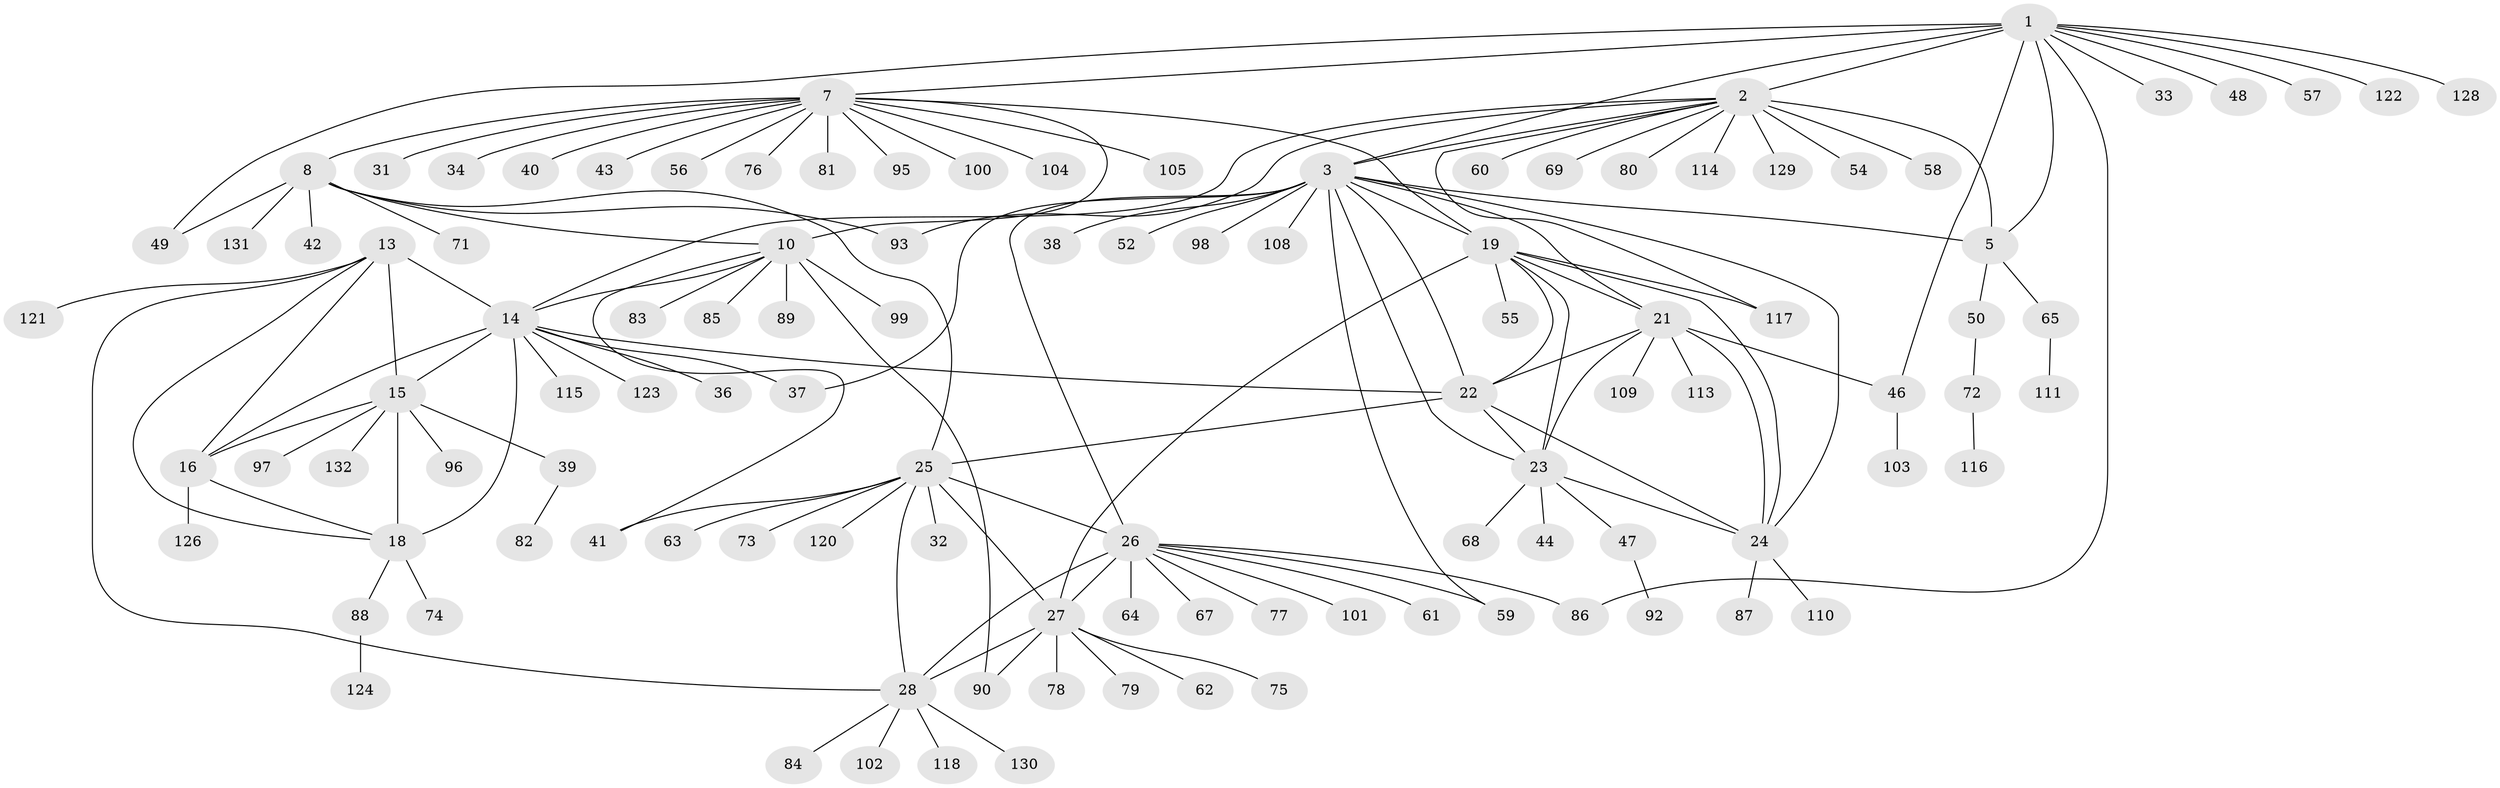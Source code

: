 // Generated by graph-tools (version 1.1) at 2025/24/03/03/25 07:24:10]
// undirected, 109 vertices, 147 edges
graph export_dot {
graph [start="1"]
  node [color=gray90,style=filled];
  1 [super="+4"];
  2 [super="+6"];
  3 [super="+20"];
  5 [super="+125"];
  7 [super="+11"];
  8 [super="+9"];
  10 [super="+12"];
  13 [super="+119"];
  14 [super="+17"];
  15 [super="+91"];
  16 [super="+127"];
  18 [super="+70"];
  19 [super="+94"];
  21 [super="+53"];
  22 [super="+106"];
  23 [super="+107"];
  24;
  25 [super="+112"];
  26 [super="+30"];
  27 [super="+45"];
  28 [super="+29"];
  31;
  32;
  33;
  34 [super="+35"];
  36;
  37;
  38;
  39;
  40;
  41;
  42;
  43;
  44;
  46;
  47;
  48;
  49;
  50 [super="+51"];
  52;
  54;
  55;
  56 [super="+66"];
  57;
  58;
  59;
  60;
  61;
  62;
  63;
  64;
  65;
  67;
  68;
  69;
  71;
  72;
  73;
  74;
  75;
  76;
  77;
  78;
  79;
  80;
  81;
  82;
  83;
  84;
  85;
  86;
  87;
  88;
  89;
  90;
  92;
  93;
  95;
  96;
  97;
  98;
  99;
  100;
  101;
  102;
  103;
  104;
  105;
  108;
  109;
  110;
  111;
  113;
  114;
  115;
  116;
  117;
  118;
  120;
  121;
  122;
  123;
  124;
  126;
  128;
  129;
  130;
  131;
  132;
  1 -- 2 [weight=4];
  1 -- 3 [weight=2];
  1 -- 5 [weight=2];
  1 -- 46;
  1 -- 48;
  1 -- 49;
  1 -- 57;
  1 -- 86;
  1 -- 122;
  1 -- 128;
  1 -- 33;
  1 -- 7;
  2 -- 3 [weight=2];
  2 -- 5 [weight=2];
  2 -- 58;
  2 -- 60;
  2 -- 69;
  2 -- 80;
  2 -- 93;
  2 -- 114;
  2 -- 129;
  2 -- 117;
  2 -- 54;
  2 -- 14;
  3 -- 5;
  3 -- 37;
  3 -- 52;
  3 -- 108;
  3 -- 98;
  3 -- 38;
  3 -- 19;
  3 -- 21;
  3 -- 22;
  3 -- 23;
  3 -- 24;
  3 -- 59;
  3 -- 26;
  5 -- 50;
  5 -- 65;
  7 -- 8 [weight=4];
  7 -- 10 [weight=4];
  7 -- 19;
  7 -- 31;
  7 -- 34;
  7 -- 40;
  7 -- 76;
  7 -- 100;
  7 -- 105;
  7 -- 104;
  7 -- 43;
  7 -- 81;
  7 -- 56;
  7 -- 95;
  8 -- 10 [weight=4];
  8 -- 42;
  8 -- 71;
  8 -- 131;
  8 -- 49;
  8 -- 25;
  8 -- 93;
  10 -- 85;
  10 -- 89;
  10 -- 99;
  10 -- 41;
  10 -- 83;
  10 -- 90;
  10 -- 14;
  13 -- 14 [weight=2];
  13 -- 15;
  13 -- 16;
  13 -- 18;
  13 -- 121;
  13 -- 28;
  14 -- 15 [weight=2];
  14 -- 16 [weight=2];
  14 -- 18 [weight=2];
  14 -- 22;
  14 -- 37;
  14 -- 123;
  14 -- 36;
  14 -- 115;
  15 -- 16;
  15 -- 18;
  15 -- 39;
  15 -- 96;
  15 -- 97;
  15 -- 132;
  16 -- 18;
  16 -- 126;
  18 -- 74;
  18 -- 88;
  19 -- 21;
  19 -- 22;
  19 -- 23;
  19 -- 24;
  19 -- 55;
  19 -- 117;
  19 -- 27;
  21 -- 22;
  21 -- 23;
  21 -- 24;
  21 -- 46;
  21 -- 113;
  21 -- 109;
  22 -- 23;
  22 -- 24;
  22 -- 25;
  23 -- 24;
  23 -- 44;
  23 -- 47;
  23 -- 68;
  24 -- 87;
  24 -- 110;
  25 -- 26 [weight=2];
  25 -- 27;
  25 -- 28 [weight=2];
  25 -- 32;
  25 -- 41;
  25 -- 63;
  25 -- 73;
  25 -- 120;
  26 -- 27 [weight=2];
  26 -- 28 [weight=4];
  26 -- 59;
  26 -- 61;
  26 -- 64;
  26 -- 67;
  26 -- 77;
  26 -- 86;
  26 -- 101;
  27 -- 28 [weight=2];
  27 -- 62;
  27 -- 75;
  27 -- 78;
  27 -- 79;
  27 -- 90;
  28 -- 84;
  28 -- 130;
  28 -- 102;
  28 -- 118;
  39 -- 82;
  46 -- 103;
  47 -- 92;
  50 -- 72;
  65 -- 111;
  72 -- 116;
  88 -- 124;
}
